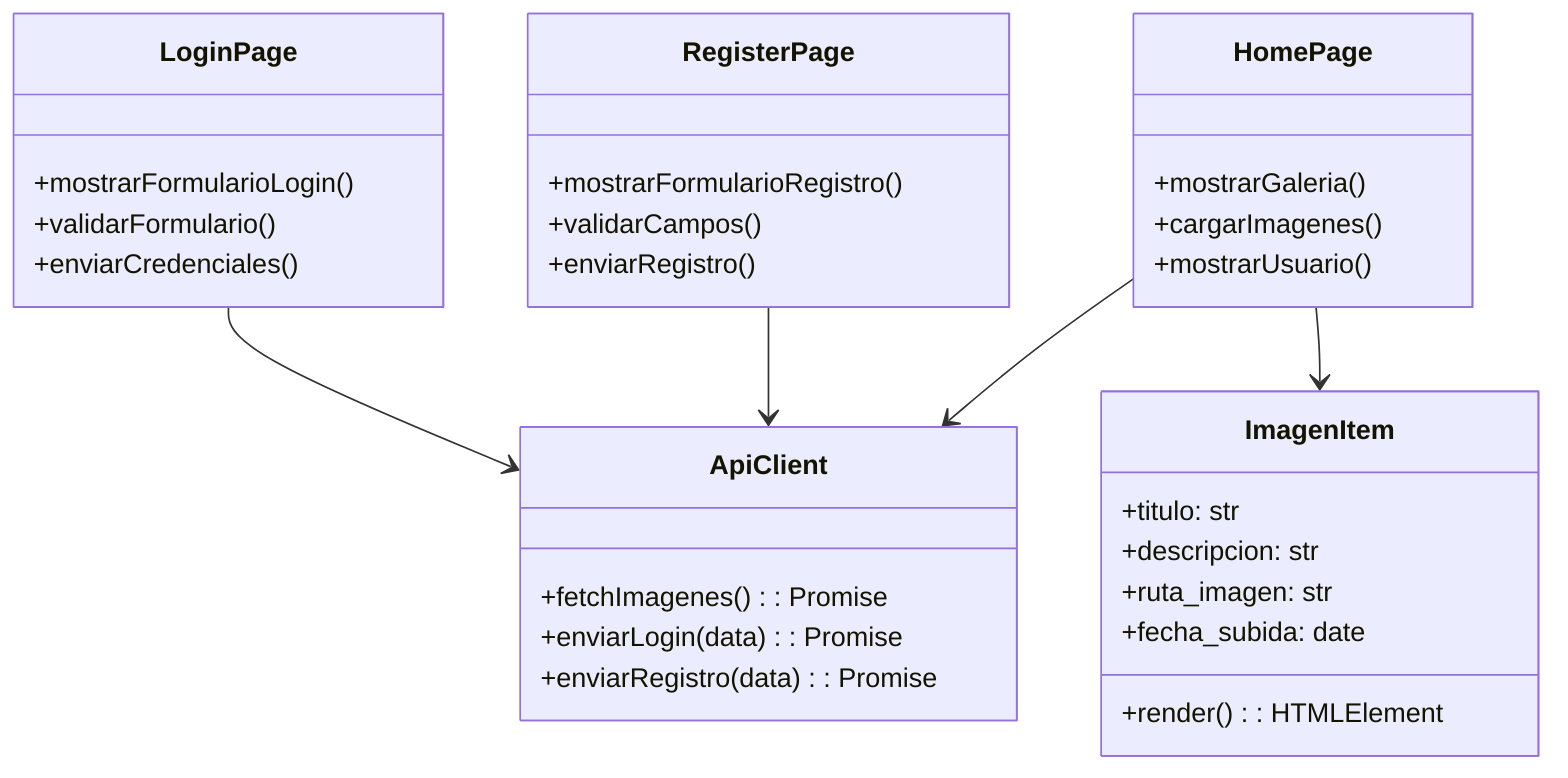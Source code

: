 classDiagram

class LoginPage {
    +mostrarFormularioLogin()
    +validarFormulario()
    +enviarCredenciales()
}

class RegisterPage {
    +mostrarFormularioRegistro()
    +validarCampos()
    +enviarRegistro()
}

class HomePage {
    +mostrarGaleria()
    +cargarImagenes()
    +mostrarUsuario()
}

class ImagenItem {
    +titulo: str
    +descripcion: str
    +ruta_imagen: str
    +fecha_subida: date
    +render(): HTMLElement
}

class ApiClient {
    +fetchImagenes(): Promise
    +enviarLogin(data): Promise
    +enviarRegistro(data): Promise
}

LoginPage --> ApiClient
RegisterPage --> ApiClient
HomePage --> ApiClient
HomePage --> ImagenItem